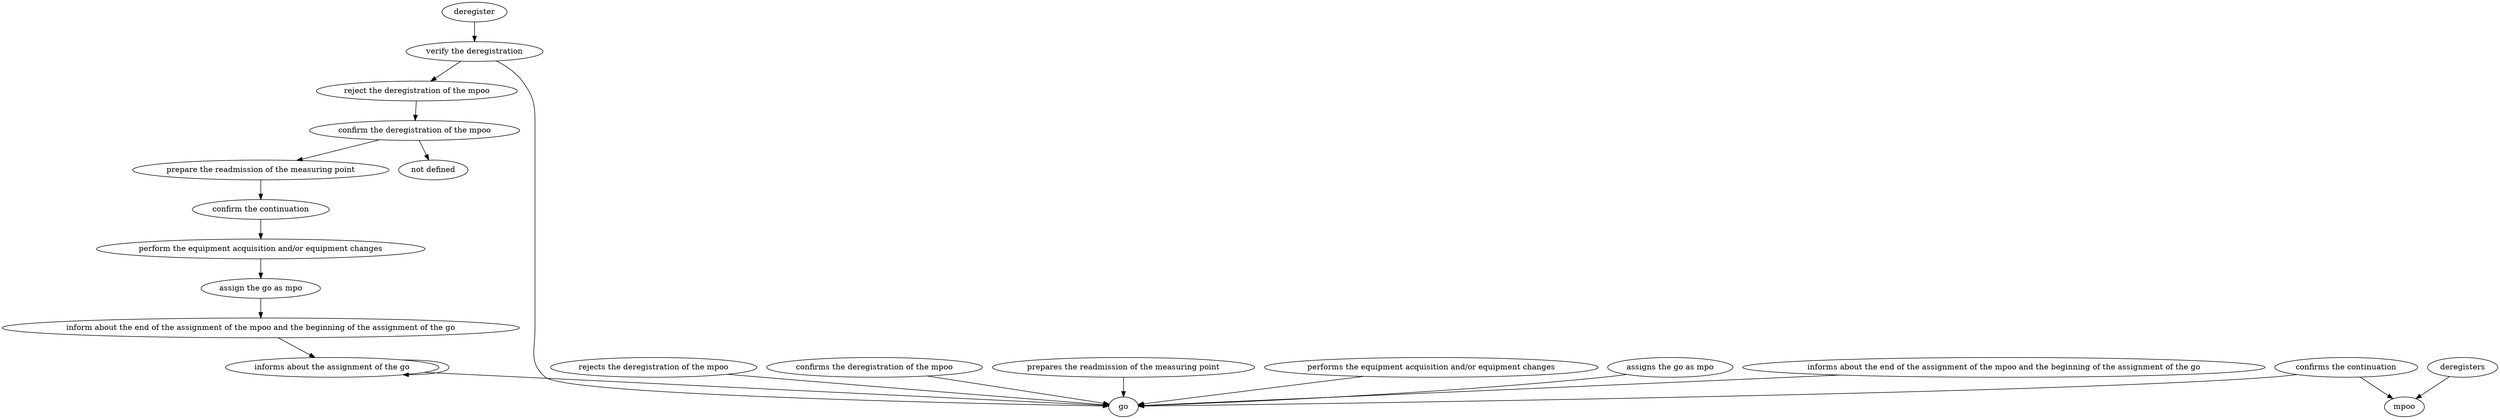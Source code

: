 digraph "doc-10.3" {
	graph [name="doc-10.3"];
	deregister	[attrs="{'type': 'Activity', 'label': 'deregister'}"];
	"verify the deregistration"	[attrs="{'type': 'Activity', 'label': 'verify the deregistration'}"];
	deregister -> "verify the deregistration"	[attrs="{'type': 'flow', 'label': 'flow'}"];
	"reject the deregistration of the mpoo"	[attrs="{'type': 'Activity', 'label': 'reject the deregistration of the mpoo'}"];
	"verify the deregistration" -> "reject the deregistration of the mpoo"	[attrs="{'type': 'flow', 'label': 'flow'}"];
	go	[attrs="{'type': 'Actor', 'label': 'go'}"];
	"verify the deregistration" -> go	[attrs="{'type': 'actor performer', 'label': 'actor performer'}"];
	"confirm the deregistration of the mpoo"	[attrs="{'type': 'Activity', 'label': 'confirm the deregistration of the mpoo'}"];
	"reject the deregistration of the mpoo" -> "confirm the deregistration of the mpoo"	[attrs="{'type': 'flow', 'label': 'flow'}"];
	"prepare the readmission of the measuring point"	[attrs="{'type': 'Activity', 'label': 'prepare the readmission of the measuring point'}"];
	"confirm the deregistration of the mpoo" -> "prepare the readmission of the measuring point"	[attrs="{'type': 'flow', 'label': 'flow'}"];
	"not defined"	[attrs="{'type': 'Actor', 'label': 'not defined'}"];
	"confirm the deregistration of the mpoo" -> "not defined"	[attrs="{'type': 'actor performer', 'label': 'actor performer'}"];
	"confirm the continuation"	[attrs="{'type': 'Activity', 'label': 'confirm the continuation'}"];
	"prepare the readmission of the measuring point" -> "confirm the continuation"	[attrs="{'type': 'flow', 'label': 'flow'}"];
	"perform the equipment acquisition and/or equipment changes"	[attrs="{'type': 'Activity', 'label': 'perform the equipment acquisition and/or equipment changes'}"];
	"confirm the continuation" -> "perform the equipment acquisition and/or equipment changes"	[attrs="{'type': 'flow', 'label': 'flow'}"];
	"assign the go as mpo"	[attrs="{'type': 'Activity', 'label': 'assign the go as mpo'}"];
	"perform the equipment acquisition and/or equipment changes" -> "assign the go as mpo"	[attrs="{'type': 'flow', 'label': 'flow'}"];
	"inform about the end of the assignment of the mpoo and the beginning of the assignment of the go"	[attrs="{'type': 'Activity', 'label': 'inform about the end of the assignment of the mpoo and the beginning of the assignment of the go'}"];
	"assign the go as mpo" -> "inform about the end of the assignment of the mpoo and the beginning of the assignment of the go"	[attrs="{'type': 'flow', 'label': 'flow'}"];
	"informs about the assignment of the go"	[attrs="{'type': 'Activity', 'label': 'informs about the assignment of the go'}"];
	"inform about the end of the assignment of the mpoo and the beginning of the assignment of the go" -> "informs about the assignment of the go"	[attrs="{'type': 'flow', 'label': 'flow'}"];
	"informs about the assignment of the go" -> "informs about the assignment of the go"	[attrs="{'type': 'flow', 'label': 'flow'}"];
	"informs about the assignment of the go" -> go	[attrs="{'type': 'actor performer', 'label': 'actor performer'}"];
	deregisters	[attrs="{'type': 'Activity', 'label': 'deregisters'}"];
	mpoo	[attrs="{'type': 'Actor', 'label': 'mpoo'}"];
	deregisters -> mpoo	[attrs="{'type': 'actor performer', 'label': 'actor performer'}"];
	"rejects the deregistration of the mpoo"	[attrs="{'type': 'Activity', 'label': 'rejects the deregistration of the mpoo'}"];
	"rejects the deregistration of the mpoo" -> go	[attrs="{'type': 'actor performer', 'label': 'actor performer'}"];
	"confirms the deregistration of the mpoo"	[attrs="{'type': 'Activity', 'label': 'confirms the deregistration of the mpoo'}"];
	"confirms the deregistration of the mpoo" -> go	[attrs="{'type': 'actor performer', 'label': 'actor performer'}"];
	"prepares the readmission of the measuring point"	[attrs="{'type': 'Activity', 'label': 'prepares the readmission of the measuring point'}"];
	"prepares the readmission of the measuring point" -> go	[attrs="{'type': 'actor performer', 'label': 'actor performer'}"];
	"confirms the continuation"	[attrs="{'type': 'Activity', 'label': 'confirms the continuation'}"];
	"confirms the continuation" -> mpoo	[attrs="{'type': 'actor performer', 'label': 'actor performer'}"];
	"confirms the continuation" -> go	[attrs="{'type': 'actor performer', 'label': 'actor performer'}"];
	"performs the equipment acquisition and/or equipment changes"	[attrs="{'type': 'Activity', 'label': 'performs the equipment acquisition and/or equipment changes'}"];
	"performs the equipment acquisition and/or equipment changes" -> go	[attrs="{'type': 'actor performer', 'label': 'actor performer'}"];
	"assigns the go as mpo"	[attrs="{'type': 'Activity', 'label': 'assigns the go as mpo'}"];
	"assigns the go as mpo" -> go	[attrs="{'type': 'actor performer', 'label': 'actor performer'}"];
	"informs about the end of the assignment of the mpoo and the beginning of the assignment of the go"	[attrs="{'type': 'Activity', 'label': 'informs about the end of the assignment of the mpoo and the beginning of the assignment of the go'}"];
	"informs about the end of the assignment of the mpoo and the beginning of the assignment of the go" -> go	[attrs="{'type': 'actor performer', 'label': 'actor performer'}"];
}
